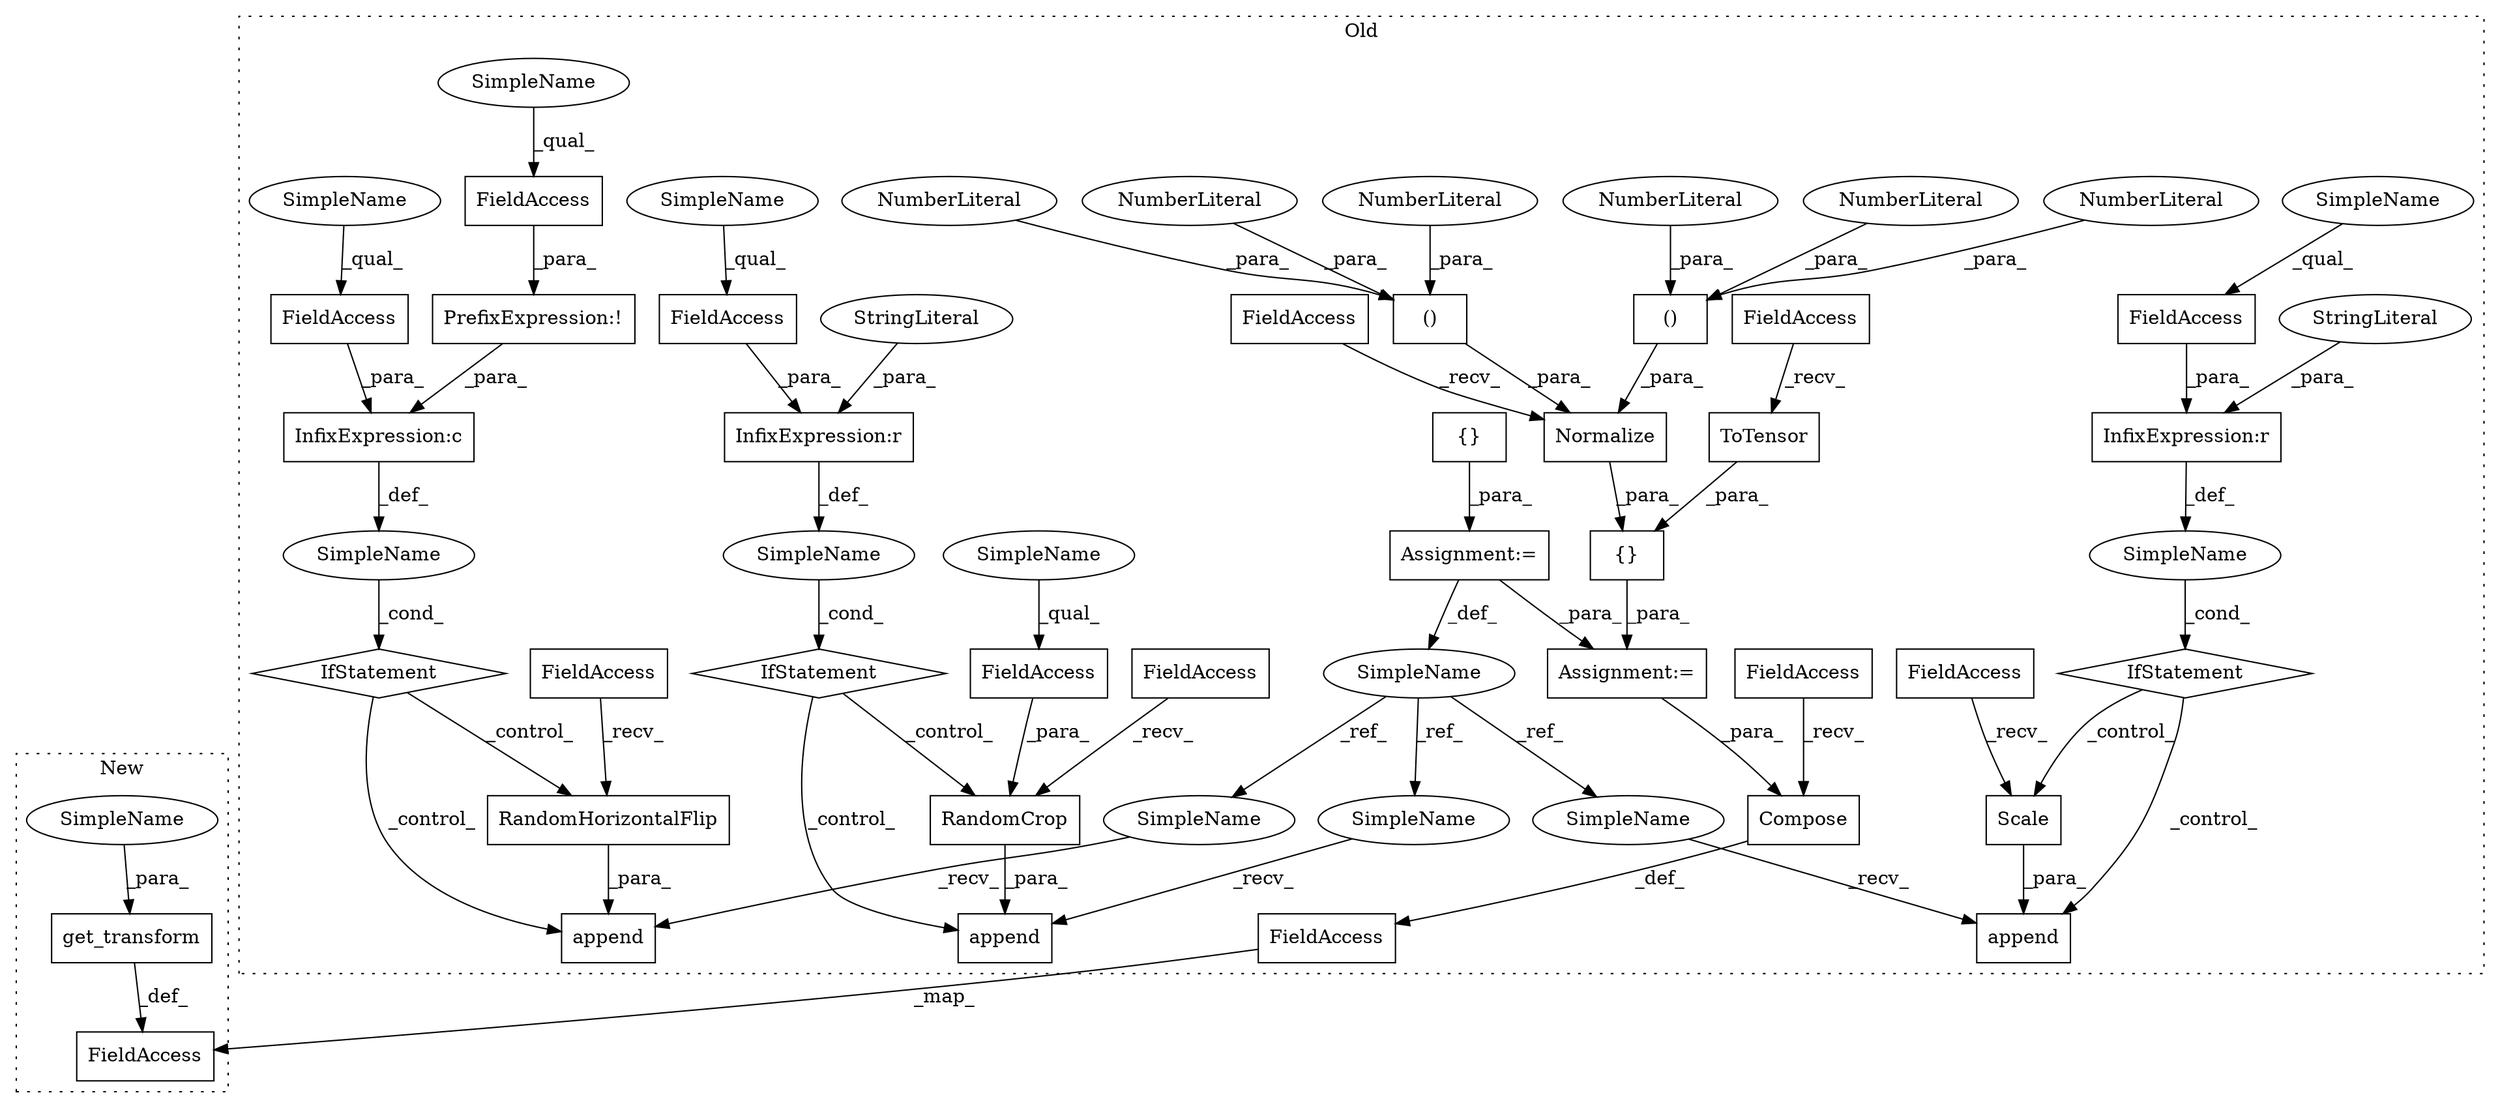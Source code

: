 digraph G {
subgraph cluster0 {
1 [label="IfStatement" a="25" s="503,546" l="4,2" shape="diamond"];
3 [label="SimpleName" a="42" s="" l="" shape="ellipse"];
4 [label="Scale" a="32" s="601,619" l="6,1" shape="box"];
5 [label="InfixExpression:r" a="27" s="525" l="4" shape="box"];
6 [label="FieldAccess" a="22" s="507" l="18" shape="box"];
7 [label="FieldAccess" a="22" s="653" l="11" shape="box"];
8 [label="PrefixExpression:!" a="38" s="652" l="1" shape="box"];
9 [label="InfixExpression:c" a="27" s="648" l="4" shape="box"];
10 [label="FieldAccess" a="22" s="758" l="18" shape="box"];
11 [label="InfixExpression:r" a="27" s="776" l="4" shape="box"];
12 [label="FieldAccess" a="22" s="857" l="12" shape="box"];
13 [label="FieldAccess" a="22" s="578" l="11" shape="box"];
14 [label="FieldAccess" a="22" s="637" l="11" shape="box"];
15 [label="IfStatement" a="25" s="754,791" l="4,2" shape="diamond"];
16 [label="SimpleName" a="42" s="" l="" shape="ellipse"];
17 [label="RandomCrop" a="32" s="846,869" l="11,1" shape="box"];
18 [label="FieldAccess" a="22" s="823" l="11" shape="box"];
19 [label="IfStatement" a="25" s="633,664" l="4,2" shape="diamond"];
20 [label="SimpleName" a="42" s="" l="" shape="ellipse"];
21 [label="append" a="32" s="689,741" l="7,1" shape="box"];
22 [label="{}" a="4" s="495" l="2" shape="box"];
23 [label="Compose" a="32" s="1105,1127" l="8,1" shape="box"];
24 [label="Normalize" a="32" s="966,1058" l="15,2" shape="box"];
25 [label="()" a="106" s="981" l="35" shape="box"];
26 [label="NumberLiteral" a="34" s="1013" l="3" shape="ellipse"];
27 [label="()" a="106" s="1023" l="35" shape="box"];
28 [label="NumberLiteral" a="34" s="997" l="3" shape="ellipse"];
29 [label="NumberLiteral" a="34" s="1023" l="3" shape="ellipse"];
30 [label="{}" a="4" s="908,1060" l="1,1" shape="box"];
31 [label="NumberLiteral" a="34" s="1055" l="3" shape="ellipse"];
32 [label="NumberLiteral" a="34" s="981" l="3" shape="ellipse"];
33 [label="NumberLiteral" a="34" s="1039" l="3" shape="ellipse"];
34 [label="SimpleName" a="42" s="471" l="14" shape="ellipse"];
35 [label="append" a="32" s="816,870" l="7,1" shape="box"];
36 [label="ToTensor" a="32" s="932" l="10" shape="box"];
37 [label="FieldAccess" a="22" s="909" l="11" shape="box"];
38 [label="FieldAccess" a="22" s="943" l="11" shape="box"];
39 [label="FieldAccess" a="22" s="1082" l="11" shape="box"];
40 [label="RandomHorizontalFlip" a="32" s="719" l="22" shape="box"];
41 [label="FieldAccess" a="22" s="696" l="11" shape="box"];
42 [label="Assignment:=" a="7" s="897" l="2" shape="box"];
43 [label="Assignment:=" a="7" s="485" l="1" shape="box"];
44 [label="StringLiteral" a="45" s="780" l="11" shape="ellipse"];
45 [label="StringLiteral" a="45" s="529" l="17" shape="ellipse"];
46 [label="append" a="32" s="571,620" l="7,1" shape="box"];
47 [label="FieldAccess" a="22" s="1067" l="14" shape="box"];
49 [label="SimpleName" a="42" s="674" l="14" shape="ellipse"];
50 [label="SimpleName" a="42" s="801" l="14" shape="ellipse"];
51 [label="SimpleName" a="42" s="556" l="14" shape="ellipse"];
52 [label="SimpleName" a="42" s="507" l="3" shape="ellipse"];
53 [label="SimpleName" a="42" s="637" l="3" shape="ellipse"];
54 [label="SimpleName" a="42" s="857" l="3" shape="ellipse"];
55 [label="SimpleName" a="42" s="653" l="3" shape="ellipse"];
56 [label="SimpleName" a="42" s="758" l="3" shape="ellipse"];
label = "Old";
style="dotted";
}
subgraph cluster1 {
2 [label="get_transform" a="32" s="500,517" l="14,1" shape="box"];
48 [label="FieldAccess" a="22" s="485" l="14" shape="box"];
57 [label="SimpleName" a="42" s="514" l="3" shape="ellipse"];
label = "New";
style="dotted";
}
1 -> 4 [label="_control_"];
1 -> 46 [label="_control_"];
2 -> 48 [label="_def_"];
3 -> 1 [label="_cond_"];
4 -> 46 [label="_para_"];
5 -> 3 [label="_def_"];
6 -> 5 [label="_para_"];
7 -> 8 [label="_para_"];
8 -> 9 [label="_para_"];
9 -> 20 [label="_def_"];
10 -> 11 [label="_para_"];
11 -> 16 [label="_def_"];
12 -> 17 [label="_para_"];
13 -> 4 [label="_recv_"];
14 -> 9 [label="_para_"];
15 -> 17 [label="_control_"];
15 -> 35 [label="_control_"];
16 -> 15 [label="_cond_"];
17 -> 35 [label="_para_"];
18 -> 17 [label="_recv_"];
19 -> 40 [label="_control_"];
19 -> 21 [label="_control_"];
20 -> 19 [label="_cond_"];
22 -> 43 [label="_para_"];
23 -> 47 [label="_def_"];
24 -> 30 [label="_para_"];
25 -> 24 [label="_para_"];
26 -> 25 [label="_para_"];
27 -> 24 [label="_para_"];
28 -> 25 [label="_para_"];
29 -> 27 [label="_para_"];
30 -> 42 [label="_para_"];
31 -> 27 [label="_para_"];
32 -> 25 [label="_para_"];
33 -> 27 [label="_para_"];
34 -> 49 [label="_ref_"];
34 -> 50 [label="_ref_"];
34 -> 51 [label="_ref_"];
36 -> 30 [label="_para_"];
37 -> 36 [label="_recv_"];
38 -> 24 [label="_recv_"];
39 -> 23 [label="_recv_"];
40 -> 21 [label="_para_"];
41 -> 40 [label="_recv_"];
42 -> 23 [label="_para_"];
43 -> 34 [label="_def_"];
43 -> 42 [label="_para_"];
44 -> 11 [label="_para_"];
45 -> 5 [label="_para_"];
47 -> 48 [label="_map_"];
49 -> 21 [label="_recv_"];
50 -> 35 [label="_recv_"];
51 -> 46 [label="_recv_"];
52 -> 6 [label="_qual_"];
53 -> 14 [label="_qual_"];
54 -> 12 [label="_qual_"];
55 -> 7 [label="_qual_"];
56 -> 10 [label="_qual_"];
57 -> 2 [label="_para_"];
}